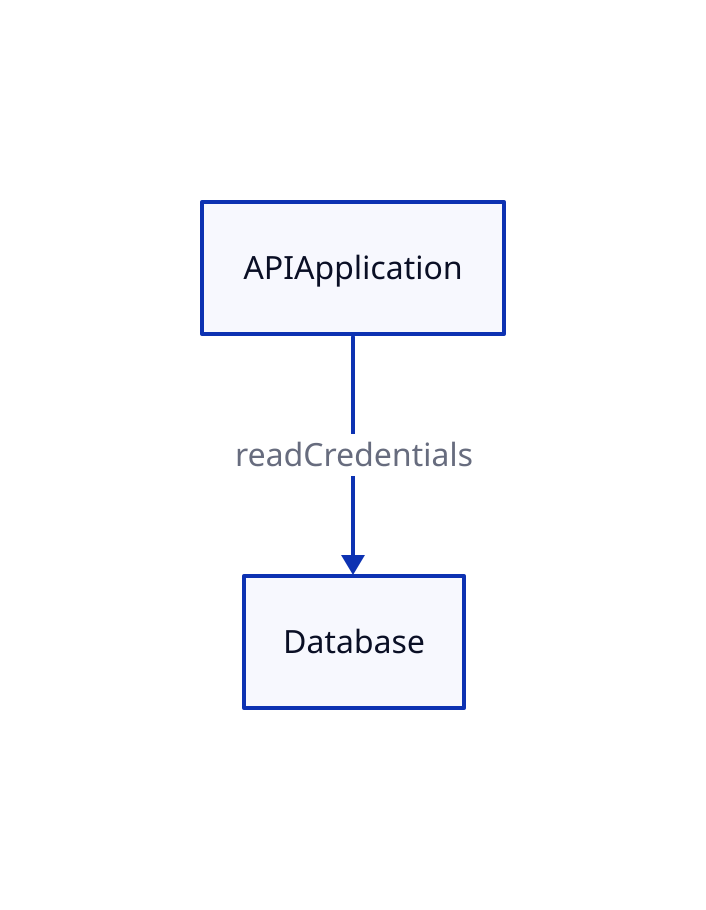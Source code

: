 direction: down

SoftwareSystemBankContainerAPIApplication: {
  label: "APIApplication"
}
SoftwareSystemBankContainerDatabase: {
  label: "Database"
}

SoftwareSystemBankContainerAPIApplication -> SoftwareSystemBankContainerDatabase: "readCredentials"
